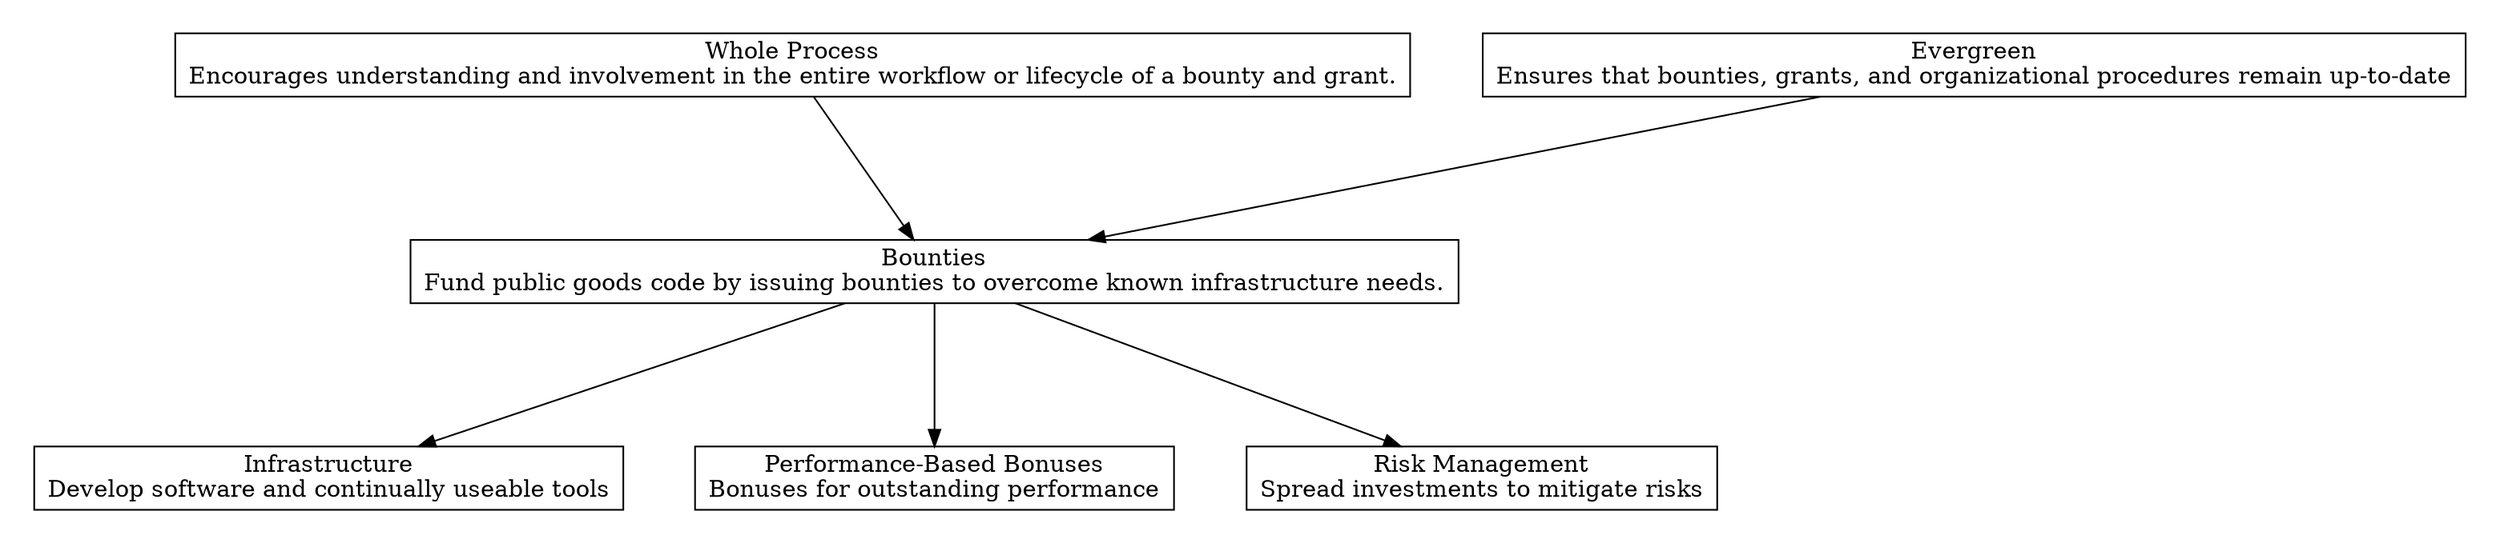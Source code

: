 digraph "" {
	graph [nodesep=0.6,
		rankdir=TB,
		ranksep=1.2
	];
	node [label="\N",
		shape=box
	];
	subgraph cluster_predecessors {
		graph [rank=max,
			style=invis
		];
		Evergreen	[label="Evergreen\nEnsures that bounties, grants, and organizational procedures remain up-to-date"];
		"Whole Process"	[label="Whole Process\nEncourages understanding and involvement in the entire workflow or lifecycle of a bounty and grant."];
	}
	subgraph cluster_descendants {
		graph [rank=min,
			style=invis
		];
		"Risk Management"	[label="Risk Management\nSpread investments to mitigate risks"];
		"Performance-Based Bonuses"	[label="Performance-Based Bonuses\nBonuses for outstanding performance"];
		Infrastructure	[label="Infrastructure\nDevelop software and continually useable tools"];
	}
	Bounties	[label="Bounties\nFund public goods code by issuing bounties to overcome known infrastructure needs."];
	Bounties -> "Risk Management";
	Bounties -> "Performance-Based Bonuses";
	Bounties -> Infrastructure;
	Evergreen -> Bounties;
	"Whole Process" -> Bounties;
}
